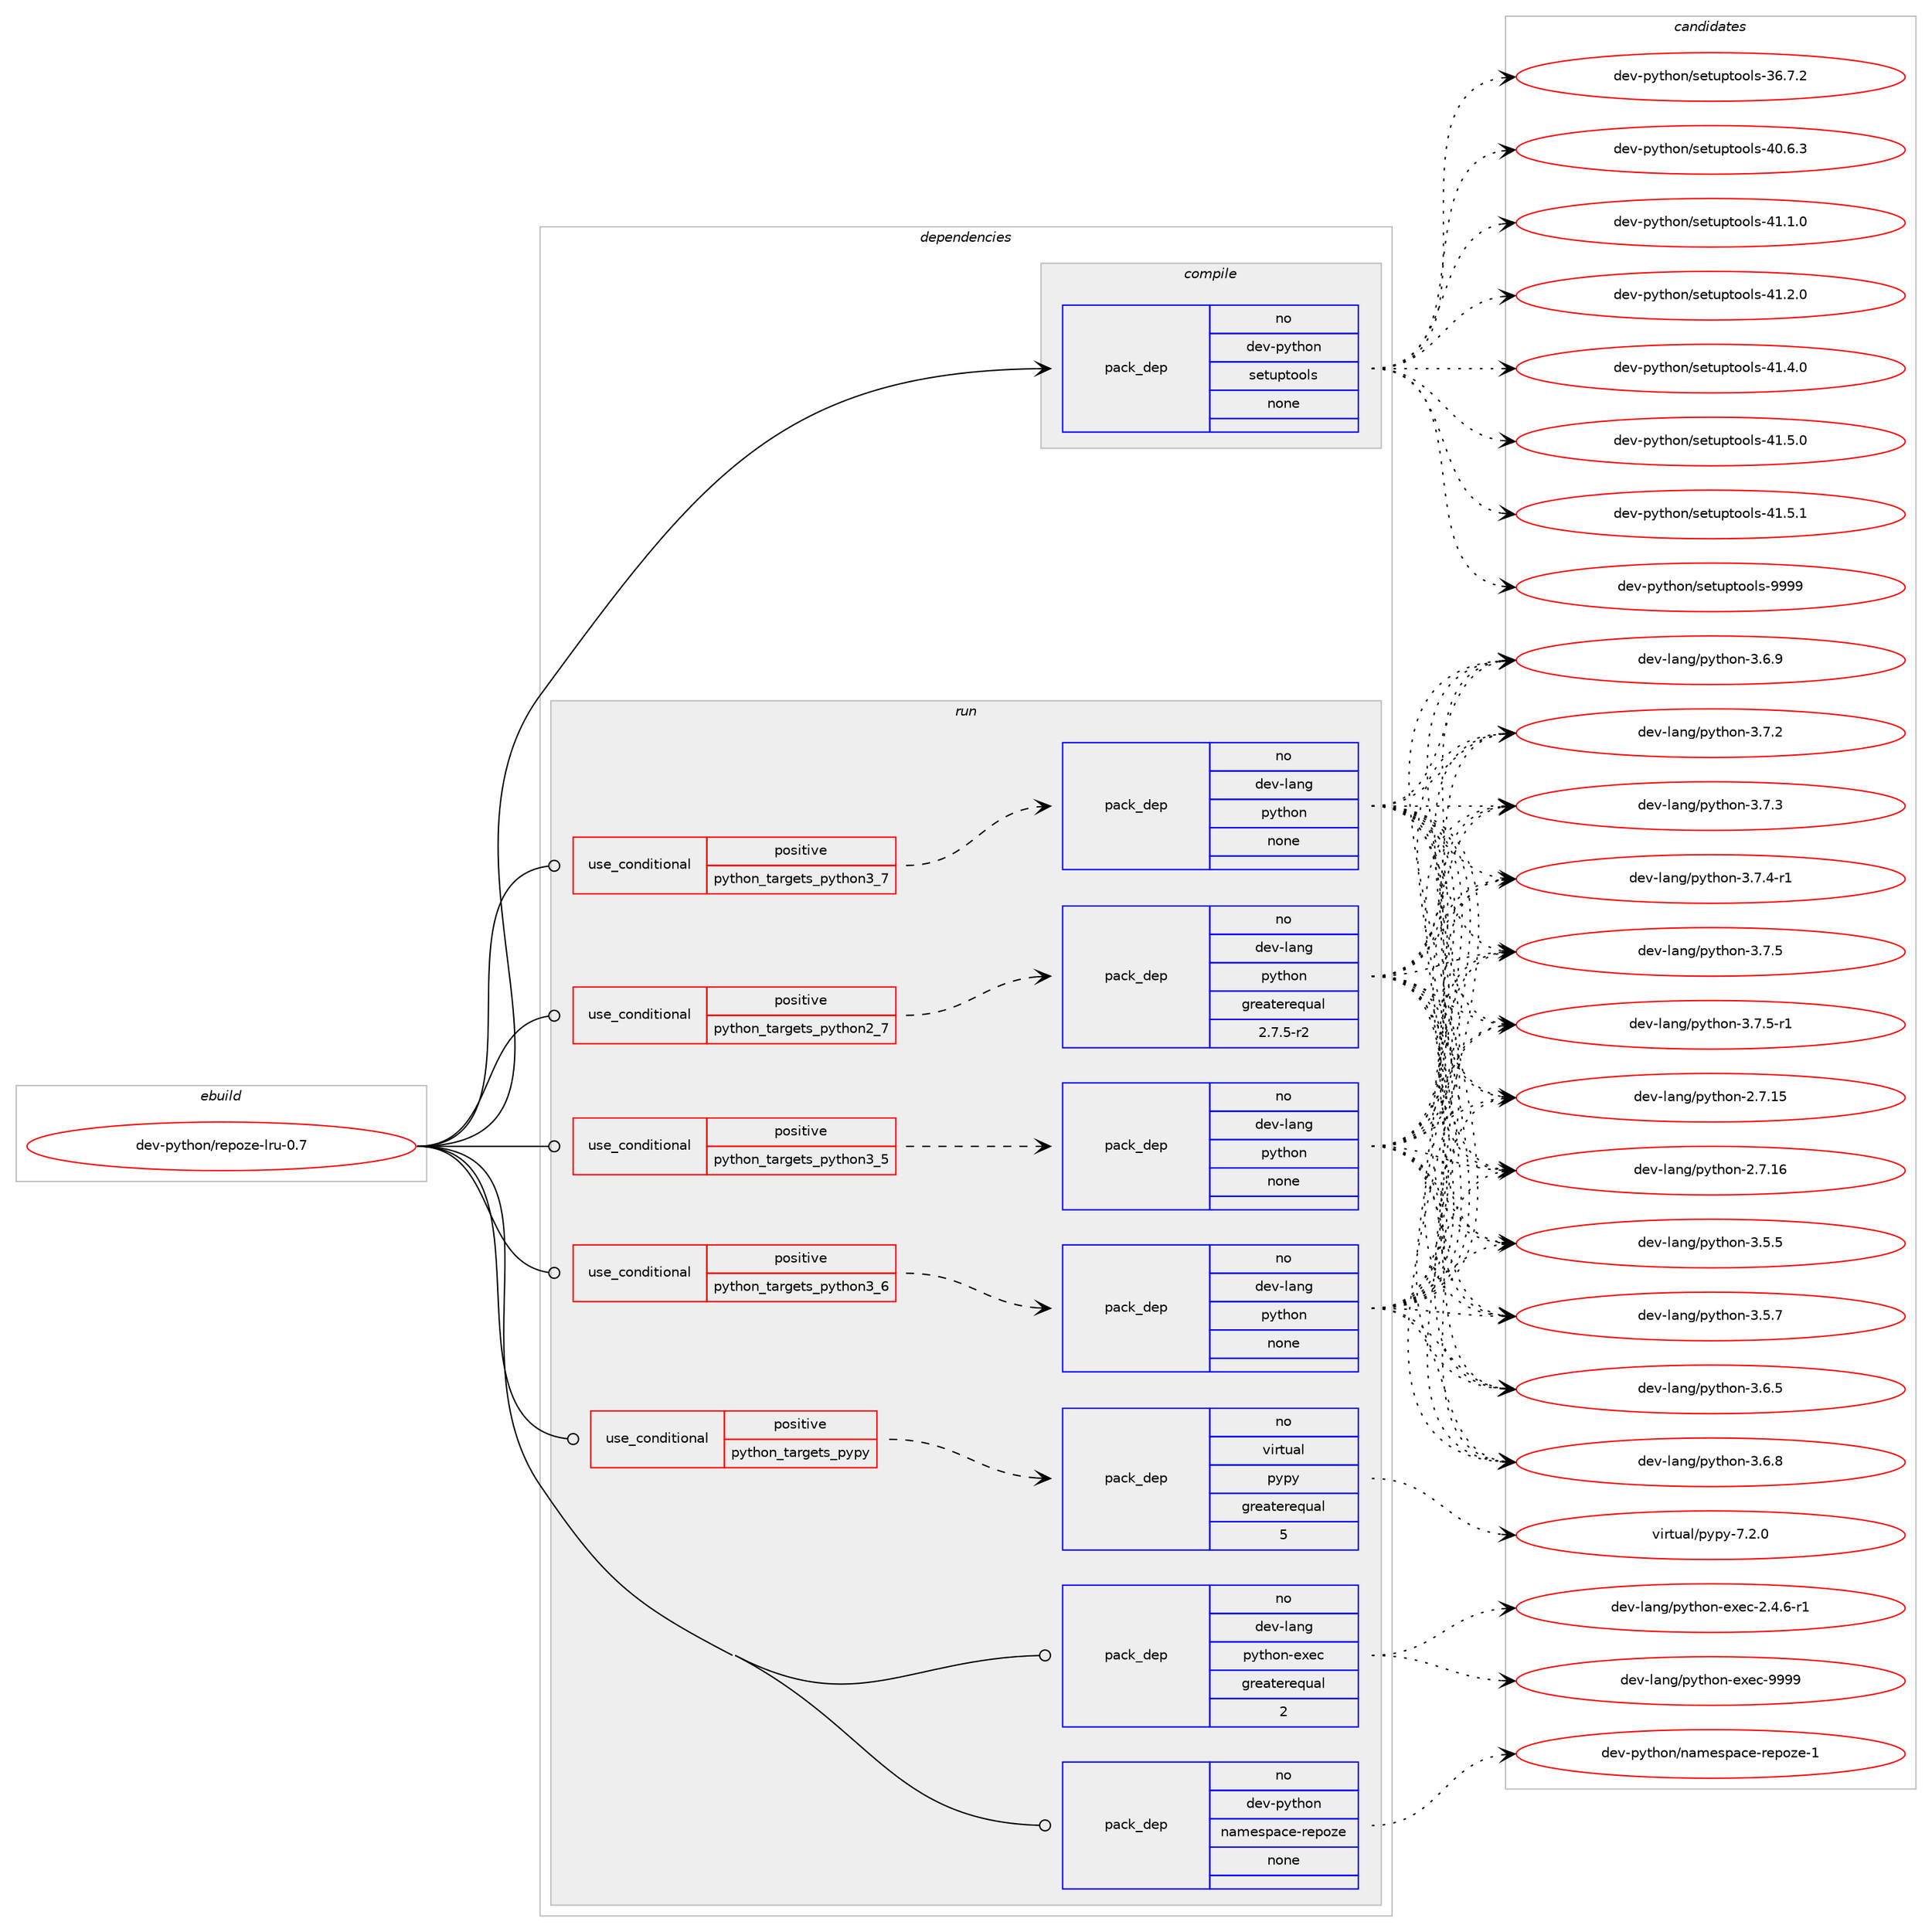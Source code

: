digraph prolog {

# *************
# Graph options
# *************

newrank=true;
concentrate=true;
compound=true;
graph [rankdir=LR,fontname=Helvetica,fontsize=10,ranksep=1.5];#, ranksep=2.5, nodesep=0.2];
edge  [arrowhead=vee];
node  [fontname=Helvetica,fontsize=10];

# **********
# The ebuild
# **********

subgraph cluster_leftcol {
color=gray;
rank=same;
label=<<i>ebuild</i>>;
id [label="dev-python/repoze-lru-0.7", color=red, width=4, href="../dev-python/repoze-lru-0.7.svg"];
}

# ****************
# The dependencies
# ****************

subgraph cluster_midcol {
color=gray;
label=<<i>dependencies</i>>;
subgraph cluster_compile {
fillcolor="#eeeeee";
style=filled;
label=<<i>compile</i>>;
subgraph pack474519 {
dependency634967 [label=<<TABLE BORDER="0" CELLBORDER="1" CELLSPACING="0" CELLPADDING="4" WIDTH="220"><TR><TD ROWSPAN="6" CELLPADDING="30">pack_dep</TD></TR><TR><TD WIDTH="110">no</TD></TR><TR><TD>dev-python</TD></TR><TR><TD>setuptools</TD></TR><TR><TD>none</TD></TR><TR><TD></TD></TR></TABLE>>, shape=none, color=blue];
}
id:e -> dependency634967:w [weight=20,style="solid",arrowhead="vee"];
}
subgraph cluster_compileandrun {
fillcolor="#eeeeee";
style=filled;
label=<<i>compile and run</i>>;
}
subgraph cluster_run {
fillcolor="#eeeeee";
style=filled;
label=<<i>run</i>>;
subgraph cond148569 {
dependency634968 [label=<<TABLE BORDER="0" CELLBORDER="1" CELLSPACING="0" CELLPADDING="4"><TR><TD ROWSPAN="3" CELLPADDING="10">use_conditional</TD></TR><TR><TD>positive</TD></TR><TR><TD>python_targets_pypy</TD></TR></TABLE>>, shape=none, color=red];
subgraph pack474520 {
dependency634969 [label=<<TABLE BORDER="0" CELLBORDER="1" CELLSPACING="0" CELLPADDING="4" WIDTH="220"><TR><TD ROWSPAN="6" CELLPADDING="30">pack_dep</TD></TR><TR><TD WIDTH="110">no</TD></TR><TR><TD>virtual</TD></TR><TR><TD>pypy</TD></TR><TR><TD>greaterequal</TD></TR><TR><TD>5</TD></TR></TABLE>>, shape=none, color=blue];
}
dependency634968:e -> dependency634969:w [weight=20,style="dashed",arrowhead="vee"];
}
id:e -> dependency634968:w [weight=20,style="solid",arrowhead="odot"];
subgraph cond148570 {
dependency634970 [label=<<TABLE BORDER="0" CELLBORDER="1" CELLSPACING="0" CELLPADDING="4"><TR><TD ROWSPAN="3" CELLPADDING="10">use_conditional</TD></TR><TR><TD>positive</TD></TR><TR><TD>python_targets_python2_7</TD></TR></TABLE>>, shape=none, color=red];
subgraph pack474521 {
dependency634971 [label=<<TABLE BORDER="0" CELLBORDER="1" CELLSPACING="0" CELLPADDING="4" WIDTH="220"><TR><TD ROWSPAN="6" CELLPADDING="30">pack_dep</TD></TR><TR><TD WIDTH="110">no</TD></TR><TR><TD>dev-lang</TD></TR><TR><TD>python</TD></TR><TR><TD>greaterequal</TD></TR><TR><TD>2.7.5-r2</TD></TR></TABLE>>, shape=none, color=blue];
}
dependency634970:e -> dependency634971:w [weight=20,style="dashed",arrowhead="vee"];
}
id:e -> dependency634970:w [weight=20,style="solid",arrowhead="odot"];
subgraph cond148571 {
dependency634972 [label=<<TABLE BORDER="0" CELLBORDER="1" CELLSPACING="0" CELLPADDING="4"><TR><TD ROWSPAN="3" CELLPADDING="10">use_conditional</TD></TR><TR><TD>positive</TD></TR><TR><TD>python_targets_python3_5</TD></TR></TABLE>>, shape=none, color=red];
subgraph pack474522 {
dependency634973 [label=<<TABLE BORDER="0" CELLBORDER="1" CELLSPACING="0" CELLPADDING="4" WIDTH="220"><TR><TD ROWSPAN="6" CELLPADDING="30">pack_dep</TD></TR><TR><TD WIDTH="110">no</TD></TR><TR><TD>dev-lang</TD></TR><TR><TD>python</TD></TR><TR><TD>none</TD></TR><TR><TD></TD></TR></TABLE>>, shape=none, color=blue];
}
dependency634972:e -> dependency634973:w [weight=20,style="dashed",arrowhead="vee"];
}
id:e -> dependency634972:w [weight=20,style="solid",arrowhead="odot"];
subgraph cond148572 {
dependency634974 [label=<<TABLE BORDER="0" CELLBORDER="1" CELLSPACING="0" CELLPADDING="4"><TR><TD ROWSPAN="3" CELLPADDING="10">use_conditional</TD></TR><TR><TD>positive</TD></TR><TR><TD>python_targets_python3_6</TD></TR></TABLE>>, shape=none, color=red];
subgraph pack474523 {
dependency634975 [label=<<TABLE BORDER="0" CELLBORDER="1" CELLSPACING="0" CELLPADDING="4" WIDTH="220"><TR><TD ROWSPAN="6" CELLPADDING="30">pack_dep</TD></TR><TR><TD WIDTH="110">no</TD></TR><TR><TD>dev-lang</TD></TR><TR><TD>python</TD></TR><TR><TD>none</TD></TR><TR><TD></TD></TR></TABLE>>, shape=none, color=blue];
}
dependency634974:e -> dependency634975:w [weight=20,style="dashed",arrowhead="vee"];
}
id:e -> dependency634974:w [weight=20,style="solid",arrowhead="odot"];
subgraph cond148573 {
dependency634976 [label=<<TABLE BORDER="0" CELLBORDER="1" CELLSPACING="0" CELLPADDING="4"><TR><TD ROWSPAN="3" CELLPADDING="10">use_conditional</TD></TR><TR><TD>positive</TD></TR><TR><TD>python_targets_python3_7</TD></TR></TABLE>>, shape=none, color=red];
subgraph pack474524 {
dependency634977 [label=<<TABLE BORDER="0" CELLBORDER="1" CELLSPACING="0" CELLPADDING="4" WIDTH="220"><TR><TD ROWSPAN="6" CELLPADDING="30">pack_dep</TD></TR><TR><TD WIDTH="110">no</TD></TR><TR><TD>dev-lang</TD></TR><TR><TD>python</TD></TR><TR><TD>none</TD></TR><TR><TD></TD></TR></TABLE>>, shape=none, color=blue];
}
dependency634976:e -> dependency634977:w [weight=20,style="dashed",arrowhead="vee"];
}
id:e -> dependency634976:w [weight=20,style="solid",arrowhead="odot"];
subgraph pack474525 {
dependency634978 [label=<<TABLE BORDER="0" CELLBORDER="1" CELLSPACING="0" CELLPADDING="4" WIDTH="220"><TR><TD ROWSPAN="6" CELLPADDING="30">pack_dep</TD></TR><TR><TD WIDTH="110">no</TD></TR><TR><TD>dev-lang</TD></TR><TR><TD>python-exec</TD></TR><TR><TD>greaterequal</TD></TR><TR><TD>2</TD></TR></TABLE>>, shape=none, color=blue];
}
id:e -> dependency634978:w [weight=20,style="solid",arrowhead="odot"];
subgraph pack474526 {
dependency634979 [label=<<TABLE BORDER="0" CELLBORDER="1" CELLSPACING="0" CELLPADDING="4" WIDTH="220"><TR><TD ROWSPAN="6" CELLPADDING="30">pack_dep</TD></TR><TR><TD WIDTH="110">no</TD></TR><TR><TD>dev-python</TD></TR><TR><TD>namespace-repoze</TD></TR><TR><TD>none</TD></TR><TR><TD></TD></TR></TABLE>>, shape=none, color=blue];
}
id:e -> dependency634979:w [weight=20,style="solid",arrowhead="odot"];
}
}

# **************
# The candidates
# **************

subgraph cluster_choices {
rank=same;
color=gray;
label=<<i>candidates</i>>;

subgraph choice474519 {
color=black;
nodesep=1;
choice100101118451121211161041111104711510111611711211611111110811545515446554650 [label="dev-python/setuptools-36.7.2", color=red, width=4,href="../dev-python/setuptools-36.7.2.svg"];
choice100101118451121211161041111104711510111611711211611111110811545524846544651 [label="dev-python/setuptools-40.6.3", color=red, width=4,href="../dev-python/setuptools-40.6.3.svg"];
choice100101118451121211161041111104711510111611711211611111110811545524946494648 [label="dev-python/setuptools-41.1.0", color=red, width=4,href="../dev-python/setuptools-41.1.0.svg"];
choice100101118451121211161041111104711510111611711211611111110811545524946504648 [label="dev-python/setuptools-41.2.0", color=red, width=4,href="../dev-python/setuptools-41.2.0.svg"];
choice100101118451121211161041111104711510111611711211611111110811545524946524648 [label="dev-python/setuptools-41.4.0", color=red, width=4,href="../dev-python/setuptools-41.4.0.svg"];
choice100101118451121211161041111104711510111611711211611111110811545524946534648 [label="dev-python/setuptools-41.5.0", color=red, width=4,href="../dev-python/setuptools-41.5.0.svg"];
choice100101118451121211161041111104711510111611711211611111110811545524946534649 [label="dev-python/setuptools-41.5.1", color=red, width=4,href="../dev-python/setuptools-41.5.1.svg"];
choice10010111845112121116104111110471151011161171121161111111081154557575757 [label="dev-python/setuptools-9999", color=red, width=4,href="../dev-python/setuptools-9999.svg"];
dependency634967:e -> choice100101118451121211161041111104711510111611711211611111110811545515446554650:w [style=dotted,weight="100"];
dependency634967:e -> choice100101118451121211161041111104711510111611711211611111110811545524846544651:w [style=dotted,weight="100"];
dependency634967:e -> choice100101118451121211161041111104711510111611711211611111110811545524946494648:w [style=dotted,weight="100"];
dependency634967:e -> choice100101118451121211161041111104711510111611711211611111110811545524946504648:w [style=dotted,weight="100"];
dependency634967:e -> choice100101118451121211161041111104711510111611711211611111110811545524946524648:w [style=dotted,weight="100"];
dependency634967:e -> choice100101118451121211161041111104711510111611711211611111110811545524946534648:w [style=dotted,weight="100"];
dependency634967:e -> choice100101118451121211161041111104711510111611711211611111110811545524946534649:w [style=dotted,weight="100"];
dependency634967:e -> choice10010111845112121116104111110471151011161171121161111111081154557575757:w [style=dotted,weight="100"];
}
subgraph choice474520 {
color=black;
nodesep=1;
choice1181051141161179710847112121112121455546504648 [label="virtual/pypy-7.2.0", color=red, width=4,href="../virtual/pypy-7.2.0.svg"];
dependency634969:e -> choice1181051141161179710847112121112121455546504648:w [style=dotted,weight="100"];
}
subgraph choice474521 {
color=black;
nodesep=1;
choice10010111845108971101034711212111610411111045504655464953 [label="dev-lang/python-2.7.15", color=red, width=4,href="../dev-lang/python-2.7.15.svg"];
choice10010111845108971101034711212111610411111045504655464954 [label="dev-lang/python-2.7.16", color=red, width=4,href="../dev-lang/python-2.7.16.svg"];
choice100101118451089711010347112121116104111110455146534653 [label="dev-lang/python-3.5.5", color=red, width=4,href="../dev-lang/python-3.5.5.svg"];
choice100101118451089711010347112121116104111110455146534655 [label="dev-lang/python-3.5.7", color=red, width=4,href="../dev-lang/python-3.5.7.svg"];
choice100101118451089711010347112121116104111110455146544653 [label="dev-lang/python-3.6.5", color=red, width=4,href="../dev-lang/python-3.6.5.svg"];
choice100101118451089711010347112121116104111110455146544656 [label="dev-lang/python-3.6.8", color=red, width=4,href="../dev-lang/python-3.6.8.svg"];
choice100101118451089711010347112121116104111110455146544657 [label="dev-lang/python-3.6.9", color=red, width=4,href="../dev-lang/python-3.6.9.svg"];
choice100101118451089711010347112121116104111110455146554650 [label="dev-lang/python-3.7.2", color=red, width=4,href="../dev-lang/python-3.7.2.svg"];
choice100101118451089711010347112121116104111110455146554651 [label="dev-lang/python-3.7.3", color=red, width=4,href="../dev-lang/python-3.7.3.svg"];
choice1001011184510897110103471121211161041111104551465546524511449 [label="dev-lang/python-3.7.4-r1", color=red, width=4,href="../dev-lang/python-3.7.4-r1.svg"];
choice100101118451089711010347112121116104111110455146554653 [label="dev-lang/python-3.7.5", color=red, width=4,href="../dev-lang/python-3.7.5.svg"];
choice1001011184510897110103471121211161041111104551465546534511449 [label="dev-lang/python-3.7.5-r1", color=red, width=4,href="../dev-lang/python-3.7.5-r1.svg"];
dependency634971:e -> choice10010111845108971101034711212111610411111045504655464953:w [style=dotted,weight="100"];
dependency634971:e -> choice10010111845108971101034711212111610411111045504655464954:w [style=dotted,weight="100"];
dependency634971:e -> choice100101118451089711010347112121116104111110455146534653:w [style=dotted,weight="100"];
dependency634971:e -> choice100101118451089711010347112121116104111110455146534655:w [style=dotted,weight="100"];
dependency634971:e -> choice100101118451089711010347112121116104111110455146544653:w [style=dotted,weight="100"];
dependency634971:e -> choice100101118451089711010347112121116104111110455146544656:w [style=dotted,weight="100"];
dependency634971:e -> choice100101118451089711010347112121116104111110455146544657:w [style=dotted,weight="100"];
dependency634971:e -> choice100101118451089711010347112121116104111110455146554650:w [style=dotted,weight="100"];
dependency634971:e -> choice100101118451089711010347112121116104111110455146554651:w [style=dotted,weight="100"];
dependency634971:e -> choice1001011184510897110103471121211161041111104551465546524511449:w [style=dotted,weight="100"];
dependency634971:e -> choice100101118451089711010347112121116104111110455146554653:w [style=dotted,weight="100"];
dependency634971:e -> choice1001011184510897110103471121211161041111104551465546534511449:w [style=dotted,weight="100"];
}
subgraph choice474522 {
color=black;
nodesep=1;
choice10010111845108971101034711212111610411111045504655464953 [label="dev-lang/python-2.7.15", color=red, width=4,href="../dev-lang/python-2.7.15.svg"];
choice10010111845108971101034711212111610411111045504655464954 [label="dev-lang/python-2.7.16", color=red, width=4,href="../dev-lang/python-2.7.16.svg"];
choice100101118451089711010347112121116104111110455146534653 [label="dev-lang/python-3.5.5", color=red, width=4,href="../dev-lang/python-3.5.5.svg"];
choice100101118451089711010347112121116104111110455146534655 [label="dev-lang/python-3.5.7", color=red, width=4,href="../dev-lang/python-3.5.7.svg"];
choice100101118451089711010347112121116104111110455146544653 [label="dev-lang/python-3.6.5", color=red, width=4,href="../dev-lang/python-3.6.5.svg"];
choice100101118451089711010347112121116104111110455146544656 [label="dev-lang/python-3.6.8", color=red, width=4,href="../dev-lang/python-3.6.8.svg"];
choice100101118451089711010347112121116104111110455146544657 [label="dev-lang/python-3.6.9", color=red, width=4,href="../dev-lang/python-3.6.9.svg"];
choice100101118451089711010347112121116104111110455146554650 [label="dev-lang/python-3.7.2", color=red, width=4,href="../dev-lang/python-3.7.2.svg"];
choice100101118451089711010347112121116104111110455146554651 [label="dev-lang/python-3.7.3", color=red, width=4,href="../dev-lang/python-3.7.3.svg"];
choice1001011184510897110103471121211161041111104551465546524511449 [label="dev-lang/python-3.7.4-r1", color=red, width=4,href="../dev-lang/python-3.7.4-r1.svg"];
choice100101118451089711010347112121116104111110455146554653 [label="dev-lang/python-3.7.5", color=red, width=4,href="../dev-lang/python-3.7.5.svg"];
choice1001011184510897110103471121211161041111104551465546534511449 [label="dev-lang/python-3.7.5-r1", color=red, width=4,href="../dev-lang/python-3.7.5-r1.svg"];
dependency634973:e -> choice10010111845108971101034711212111610411111045504655464953:w [style=dotted,weight="100"];
dependency634973:e -> choice10010111845108971101034711212111610411111045504655464954:w [style=dotted,weight="100"];
dependency634973:e -> choice100101118451089711010347112121116104111110455146534653:w [style=dotted,weight="100"];
dependency634973:e -> choice100101118451089711010347112121116104111110455146534655:w [style=dotted,weight="100"];
dependency634973:e -> choice100101118451089711010347112121116104111110455146544653:w [style=dotted,weight="100"];
dependency634973:e -> choice100101118451089711010347112121116104111110455146544656:w [style=dotted,weight="100"];
dependency634973:e -> choice100101118451089711010347112121116104111110455146544657:w [style=dotted,weight="100"];
dependency634973:e -> choice100101118451089711010347112121116104111110455146554650:w [style=dotted,weight="100"];
dependency634973:e -> choice100101118451089711010347112121116104111110455146554651:w [style=dotted,weight="100"];
dependency634973:e -> choice1001011184510897110103471121211161041111104551465546524511449:w [style=dotted,weight="100"];
dependency634973:e -> choice100101118451089711010347112121116104111110455146554653:w [style=dotted,weight="100"];
dependency634973:e -> choice1001011184510897110103471121211161041111104551465546534511449:w [style=dotted,weight="100"];
}
subgraph choice474523 {
color=black;
nodesep=1;
choice10010111845108971101034711212111610411111045504655464953 [label="dev-lang/python-2.7.15", color=red, width=4,href="../dev-lang/python-2.7.15.svg"];
choice10010111845108971101034711212111610411111045504655464954 [label="dev-lang/python-2.7.16", color=red, width=4,href="../dev-lang/python-2.7.16.svg"];
choice100101118451089711010347112121116104111110455146534653 [label="dev-lang/python-3.5.5", color=red, width=4,href="../dev-lang/python-3.5.5.svg"];
choice100101118451089711010347112121116104111110455146534655 [label="dev-lang/python-3.5.7", color=red, width=4,href="../dev-lang/python-3.5.7.svg"];
choice100101118451089711010347112121116104111110455146544653 [label="dev-lang/python-3.6.5", color=red, width=4,href="../dev-lang/python-3.6.5.svg"];
choice100101118451089711010347112121116104111110455146544656 [label="dev-lang/python-3.6.8", color=red, width=4,href="../dev-lang/python-3.6.8.svg"];
choice100101118451089711010347112121116104111110455146544657 [label="dev-lang/python-3.6.9", color=red, width=4,href="../dev-lang/python-3.6.9.svg"];
choice100101118451089711010347112121116104111110455146554650 [label="dev-lang/python-3.7.2", color=red, width=4,href="../dev-lang/python-3.7.2.svg"];
choice100101118451089711010347112121116104111110455146554651 [label="dev-lang/python-3.7.3", color=red, width=4,href="../dev-lang/python-3.7.3.svg"];
choice1001011184510897110103471121211161041111104551465546524511449 [label="dev-lang/python-3.7.4-r1", color=red, width=4,href="../dev-lang/python-3.7.4-r1.svg"];
choice100101118451089711010347112121116104111110455146554653 [label="dev-lang/python-3.7.5", color=red, width=4,href="../dev-lang/python-3.7.5.svg"];
choice1001011184510897110103471121211161041111104551465546534511449 [label="dev-lang/python-3.7.5-r1", color=red, width=4,href="../dev-lang/python-3.7.5-r1.svg"];
dependency634975:e -> choice10010111845108971101034711212111610411111045504655464953:w [style=dotted,weight="100"];
dependency634975:e -> choice10010111845108971101034711212111610411111045504655464954:w [style=dotted,weight="100"];
dependency634975:e -> choice100101118451089711010347112121116104111110455146534653:w [style=dotted,weight="100"];
dependency634975:e -> choice100101118451089711010347112121116104111110455146534655:w [style=dotted,weight="100"];
dependency634975:e -> choice100101118451089711010347112121116104111110455146544653:w [style=dotted,weight="100"];
dependency634975:e -> choice100101118451089711010347112121116104111110455146544656:w [style=dotted,weight="100"];
dependency634975:e -> choice100101118451089711010347112121116104111110455146544657:w [style=dotted,weight="100"];
dependency634975:e -> choice100101118451089711010347112121116104111110455146554650:w [style=dotted,weight="100"];
dependency634975:e -> choice100101118451089711010347112121116104111110455146554651:w [style=dotted,weight="100"];
dependency634975:e -> choice1001011184510897110103471121211161041111104551465546524511449:w [style=dotted,weight="100"];
dependency634975:e -> choice100101118451089711010347112121116104111110455146554653:w [style=dotted,weight="100"];
dependency634975:e -> choice1001011184510897110103471121211161041111104551465546534511449:w [style=dotted,weight="100"];
}
subgraph choice474524 {
color=black;
nodesep=1;
choice10010111845108971101034711212111610411111045504655464953 [label="dev-lang/python-2.7.15", color=red, width=4,href="../dev-lang/python-2.7.15.svg"];
choice10010111845108971101034711212111610411111045504655464954 [label="dev-lang/python-2.7.16", color=red, width=4,href="../dev-lang/python-2.7.16.svg"];
choice100101118451089711010347112121116104111110455146534653 [label="dev-lang/python-3.5.5", color=red, width=4,href="../dev-lang/python-3.5.5.svg"];
choice100101118451089711010347112121116104111110455146534655 [label="dev-lang/python-3.5.7", color=red, width=4,href="../dev-lang/python-3.5.7.svg"];
choice100101118451089711010347112121116104111110455146544653 [label="dev-lang/python-3.6.5", color=red, width=4,href="../dev-lang/python-3.6.5.svg"];
choice100101118451089711010347112121116104111110455146544656 [label="dev-lang/python-3.6.8", color=red, width=4,href="../dev-lang/python-3.6.8.svg"];
choice100101118451089711010347112121116104111110455146544657 [label="dev-lang/python-3.6.9", color=red, width=4,href="../dev-lang/python-3.6.9.svg"];
choice100101118451089711010347112121116104111110455146554650 [label="dev-lang/python-3.7.2", color=red, width=4,href="../dev-lang/python-3.7.2.svg"];
choice100101118451089711010347112121116104111110455146554651 [label="dev-lang/python-3.7.3", color=red, width=4,href="../dev-lang/python-3.7.3.svg"];
choice1001011184510897110103471121211161041111104551465546524511449 [label="dev-lang/python-3.7.4-r1", color=red, width=4,href="../dev-lang/python-3.7.4-r1.svg"];
choice100101118451089711010347112121116104111110455146554653 [label="dev-lang/python-3.7.5", color=red, width=4,href="../dev-lang/python-3.7.5.svg"];
choice1001011184510897110103471121211161041111104551465546534511449 [label="dev-lang/python-3.7.5-r1", color=red, width=4,href="../dev-lang/python-3.7.5-r1.svg"];
dependency634977:e -> choice10010111845108971101034711212111610411111045504655464953:w [style=dotted,weight="100"];
dependency634977:e -> choice10010111845108971101034711212111610411111045504655464954:w [style=dotted,weight="100"];
dependency634977:e -> choice100101118451089711010347112121116104111110455146534653:w [style=dotted,weight="100"];
dependency634977:e -> choice100101118451089711010347112121116104111110455146534655:w [style=dotted,weight="100"];
dependency634977:e -> choice100101118451089711010347112121116104111110455146544653:w [style=dotted,weight="100"];
dependency634977:e -> choice100101118451089711010347112121116104111110455146544656:w [style=dotted,weight="100"];
dependency634977:e -> choice100101118451089711010347112121116104111110455146544657:w [style=dotted,weight="100"];
dependency634977:e -> choice100101118451089711010347112121116104111110455146554650:w [style=dotted,weight="100"];
dependency634977:e -> choice100101118451089711010347112121116104111110455146554651:w [style=dotted,weight="100"];
dependency634977:e -> choice1001011184510897110103471121211161041111104551465546524511449:w [style=dotted,weight="100"];
dependency634977:e -> choice100101118451089711010347112121116104111110455146554653:w [style=dotted,weight="100"];
dependency634977:e -> choice1001011184510897110103471121211161041111104551465546534511449:w [style=dotted,weight="100"];
}
subgraph choice474525 {
color=black;
nodesep=1;
choice10010111845108971101034711212111610411111045101120101994550465246544511449 [label="dev-lang/python-exec-2.4.6-r1", color=red, width=4,href="../dev-lang/python-exec-2.4.6-r1.svg"];
choice10010111845108971101034711212111610411111045101120101994557575757 [label="dev-lang/python-exec-9999", color=red, width=4,href="../dev-lang/python-exec-9999.svg"];
dependency634978:e -> choice10010111845108971101034711212111610411111045101120101994550465246544511449:w [style=dotted,weight="100"];
dependency634978:e -> choice10010111845108971101034711212111610411111045101120101994557575757:w [style=dotted,weight="100"];
}
subgraph choice474526 {
color=black;
nodesep=1;
choice1001011184511212111610411111047110971091011151129799101451141011121111221014549 [label="dev-python/namespace-repoze-1", color=red, width=4,href="../dev-python/namespace-repoze-1.svg"];
dependency634979:e -> choice1001011184511212111610411111047110971091011151129799101451141011121111221014549:w [style=dotted,weight="100"];
}
}

}
